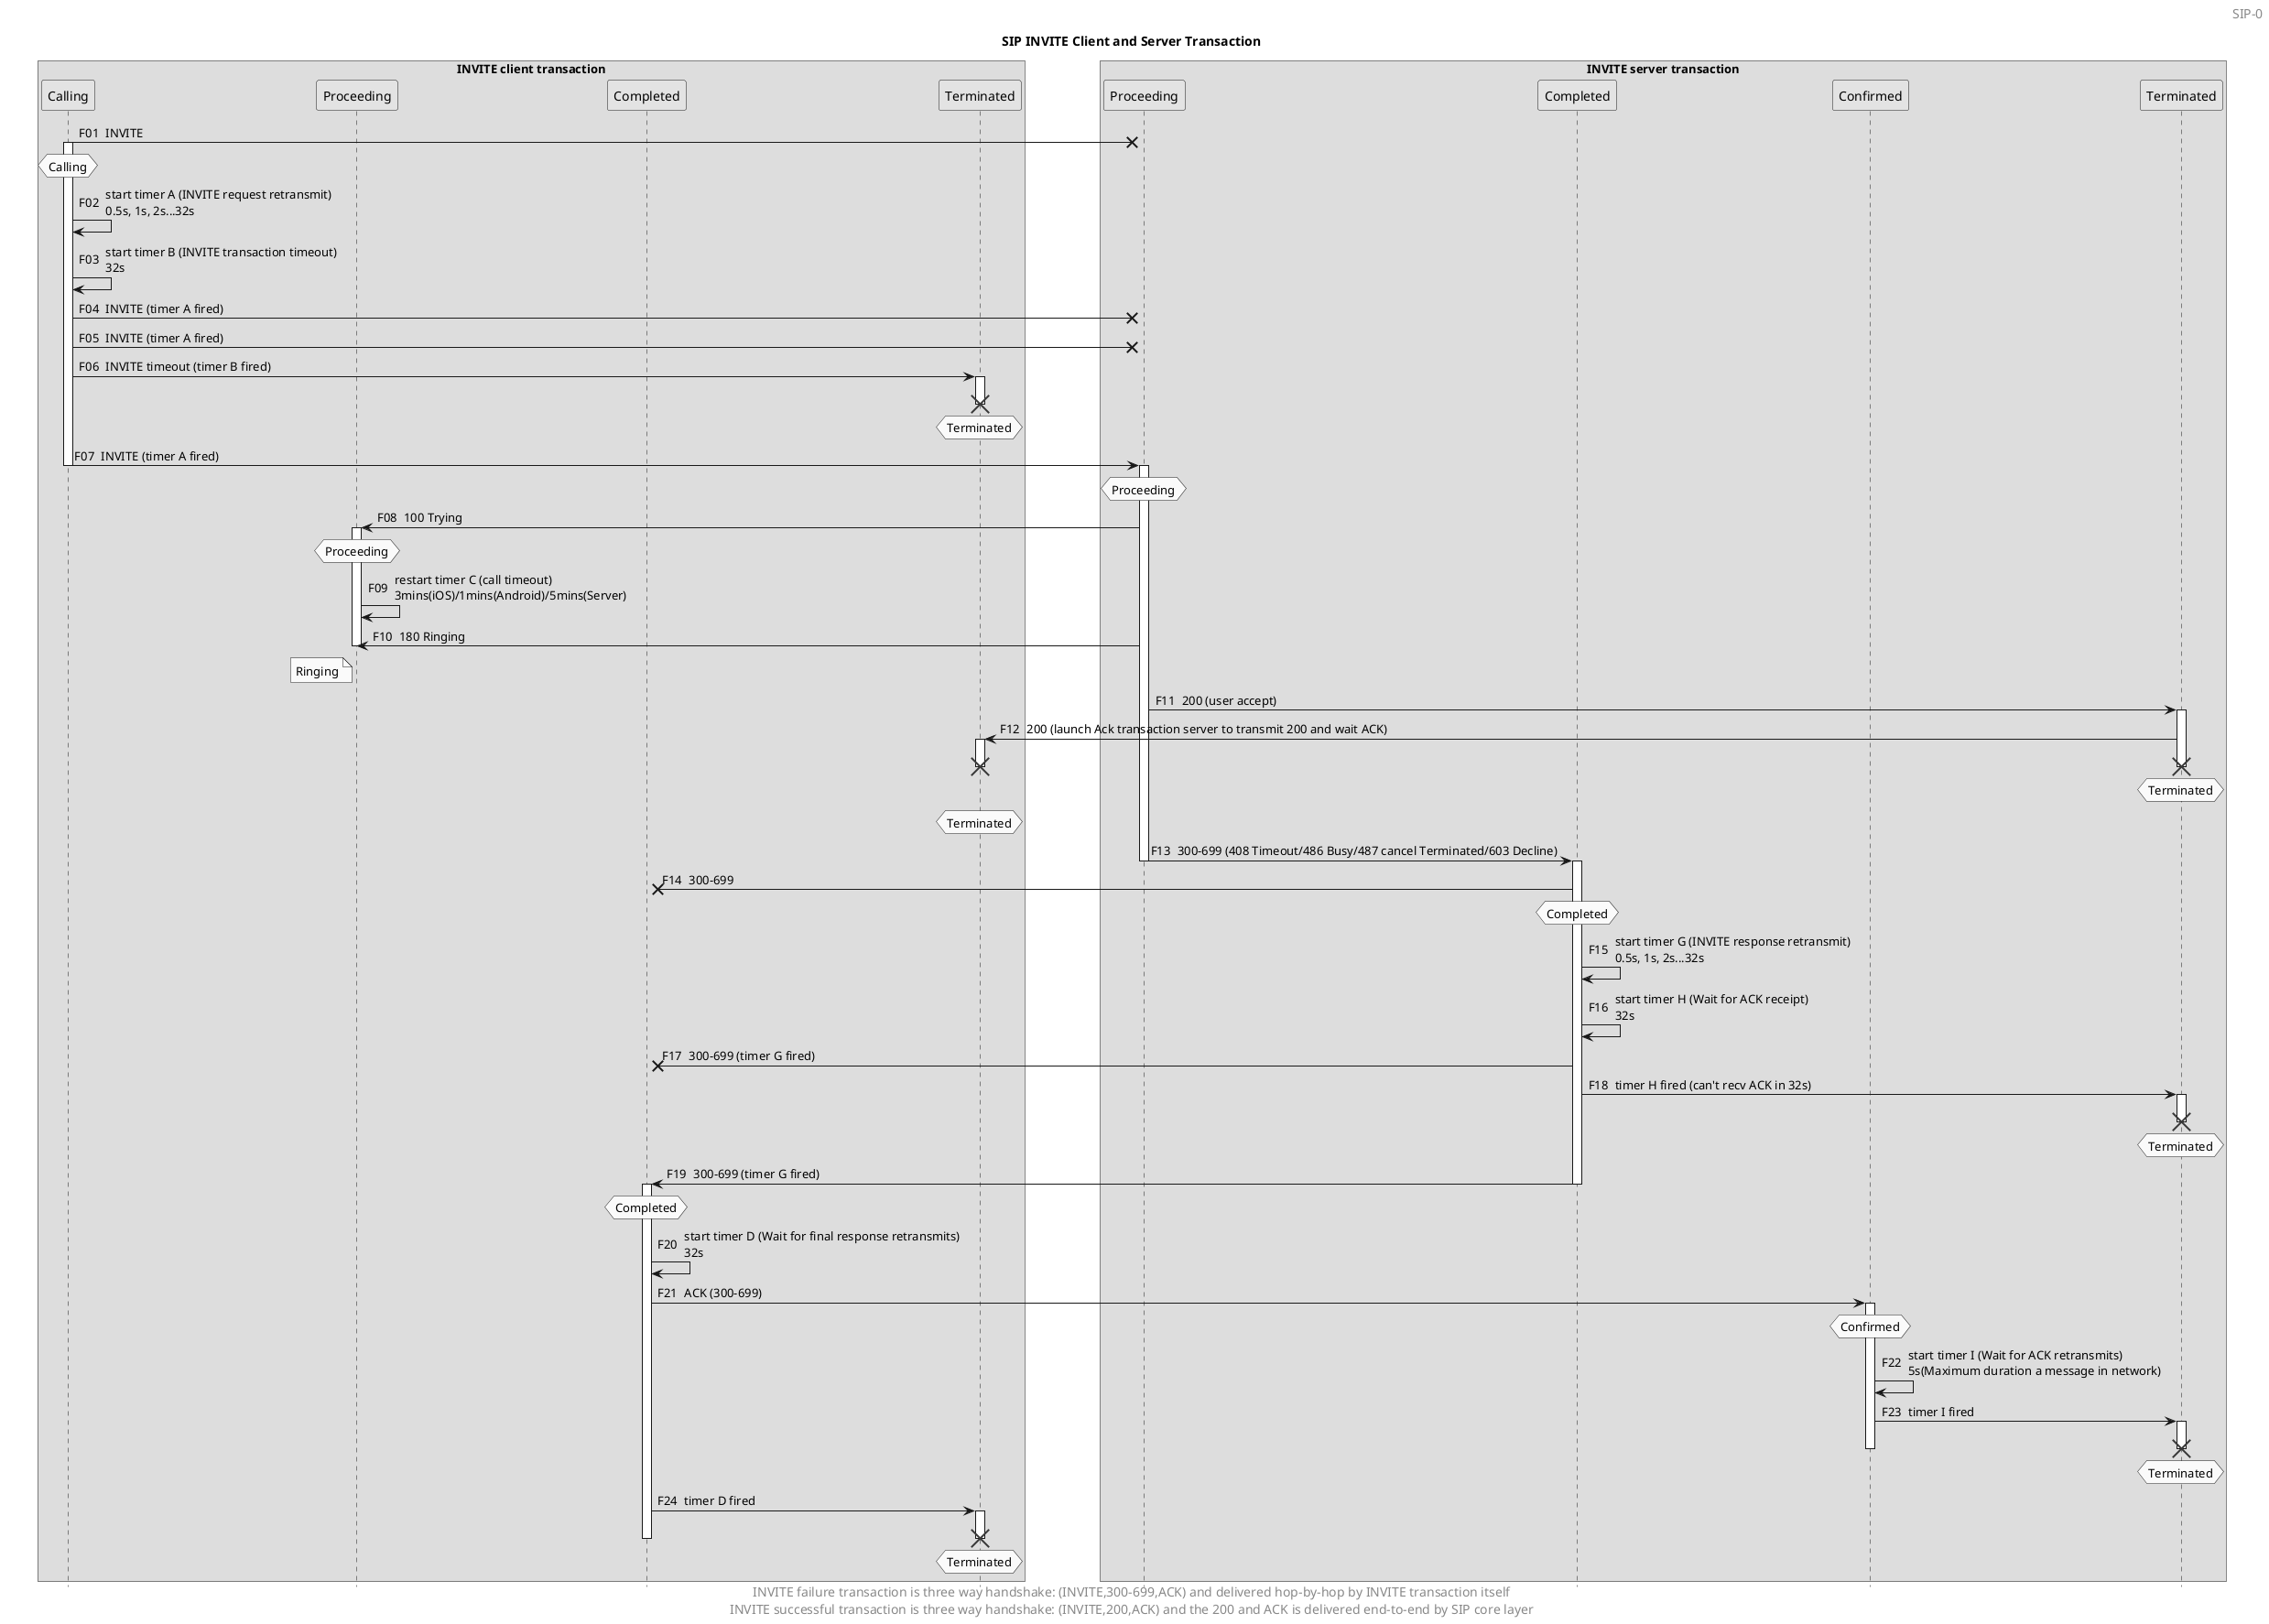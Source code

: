 @startuml
title SIP INVITE Client and Server Transaction

skinparam monochrome true
autonumber "F00 "
hide footbox
skinparam BoxPadding 40

skinparam headerFontSize 14
'skinparam headerFontColor red
header SIP-0

box "INVITE client transaction"
participant "Calling" as InviteTC_Calling
participant "Proceeding" as ITC_Proceeding
participant "Completed" as ITC_Completed
participant "Terminated" as ITC_Terminated
end box

box "INVITE server transaction"
participant "Proceeding" as ITS_Proceeding
participant "Completed" as ITS_Completed
participant "Confirmed" as ITS_Confirmed
participant "Terminated" as ITS_Terminated
end box

InviteTC_Calling ->x ITS_Proceeding: INVITE
hnote over InviteTC_Calling: Calling
activate InviteTC_Calling
InviteTC_Calling -> InviteTC_Calling: start timer A (INVITE request retransmit)\n0.5s, 1s, 2s...32s
InviteTC_Calling -> InviteTC_Calling: start timer B (INVITE transaction timeout)\n32s
InviteTC_Calling ->x ITS_Proceeding: INVITE (timer A fired)
InviteTC_Calling ->x ITS_Proceeding: INVITE (timer A fired)

InviteTC_Calling -> ITC_Terminated: INVITE timeout (timer B fired)
activate ITC_Terminated
hnote over ITC_Terminated: Terminated
destroy ITC_Terminated

InviteTC_Calling -> ITS_Proceeding: INVITE (timer A fired)
deactivate InviteTC_Calling

activate ITS_Proceeding
hnote over ITS_Proceeding: Proceeding
ITC_Proceeding <- ITS_Proceeding: 100 Trying
activate ITC_Proceeding
hnote over ITC_Proceeding: Proceeding
'note right of ITC_Proceeding: stop timer A
'note right of ITC_Proceeding: stop timer B
ITC_Proceeding -> ITC_Proceeding: restart timer C (call timeout)\n3mins(iOS)/1mins(Android)/5mins(Server)
ITC_Proceeding <- ITS_Proceeding: 180 Ringing
note left of ITC_Proceeding: Ringing
deactivate ITC_Proceeding

'== wait for HUMAN input ==
ITS_Proceeding -> ITS_Terminated: 200 (user accept)
activate ITS_Terminated
ITC_Terminated <- ITS_Terminated: 200 (launch Ack transaction server to transmit 200 and wait ACK)
hnote over ITS_Terminated: Terminated
activate ITC_Terminated
destroy ITS_Terminated
hnote over ITC_Terminated: Terminated
destroy ITC_Terminated

ITS_Proceeding -> ITS_Completed: 300-699 (408 Timeout/486 Busy/487 cancel Terminated/603 Decline)
deactivate ITS_Proceeding
activate ITS_Completed
ITC_Completed x<- ITS_Completed: 300-699
hnote over ITS_Completed: Completed
ITS_Completed -> ITS_Completed: start timer G (INVITE response retransmit)\n0.5s, 1s, 2s...32s
ITS_Completed -> ITS_Completed: start timer H (Wait for ACK receipt)\n32s

ITC_Completed x<- ITS_Completed: 300-699 (timer G fired)
ITS_Completed -> ITS_Terminated: timer H fired (can't recv ACK in 32s)
activate ITS_Terminated
hnote over ITS_Terminated: Terminated
destroy ITS_Terminated
ITC_Completed <- ITS_Completed: 300-699 (timer G fired)
deactivate ITS_Completed
activate ITC_Completed
hnote over ITC_Completed: Completed
'note right of ITC_Completed: stop timer A
'note right of ITC_Completed: stop timer B
ITC_Completed -> ITC_Completed: start timer D (Wait for final response retransmits)\n32s
ITC_Completed -> ITS_Confirmed: ACK (300-699)
hnote over ITS_Confirmed: Confirmed
activate ITS_Confirmed
'note right of ITS_Confirmed: stop timer G
'note right of ITS_Confirmed: stop timer H
ITS_Confirmed -> ITS_Confirmed: start timer I (Wait for ACK retransmits)\n5s(Maximum duration a message in network)
ITS_Confirmed -> ITS_Terminated: timer I fired
activate ITS_Terminated
deactivate ITS_Confirmed
hnote over ITS_Terminated: Terminated
destroy ITS_Terminated
ITC_Completed -> ITC_Terminated: timer D fired
activate ITC_Terminated
deactivate ITC_Completed
hnote over ITC_Terminated: Terminated
destroy ITC_Terminated

skinparam footerFontSize 14
'skinparam footerFontColor red
footer INVITE failure transaction is three way handshake: (INVITE,300-699,ACK) and delivered hop-by-hop by INVITE transaction itself\nINVITE successful transaction is three way handshake: (INVITE,200,ACK) and the 200 and ACK is delivered end-to-end by SIP core layer

@enduml